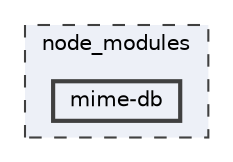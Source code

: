 digraph "node_modules/mime-db"
{
 // LATEX_PDF_SIZE
  bgcolor="transparent";
  edge [fontname=Helvetica,fontsize=10,labelfontname=Helvetica,labelfontsize=10];
  node [fontname=Helvetica,fontsize=10,shape=box,height=0.2,width=0.4];
  compound=true
  subgraph clusterdir_acd06b18086a0dd2ae699b1e0b775be8 {
    graph [ bgcolor="#edf0f7", pencolor="grey25", label="node_modules", fontname=Helvetica,fontsize=10 style="filled,dashed", URL="dir_acd06b18086a0dd2ae699b1e0b775be8.html",tooltip=""]
  dir_0dba7b5e0e0c32d74ace59ac461e8c57 [label="mime-db", fillcolor="#edf0f7", color="grey25", style="filled,bold", URL="dir_0dba7b5e0e0c32d74ace59ac461e8c57.html",tooltip=""];
  }
}
